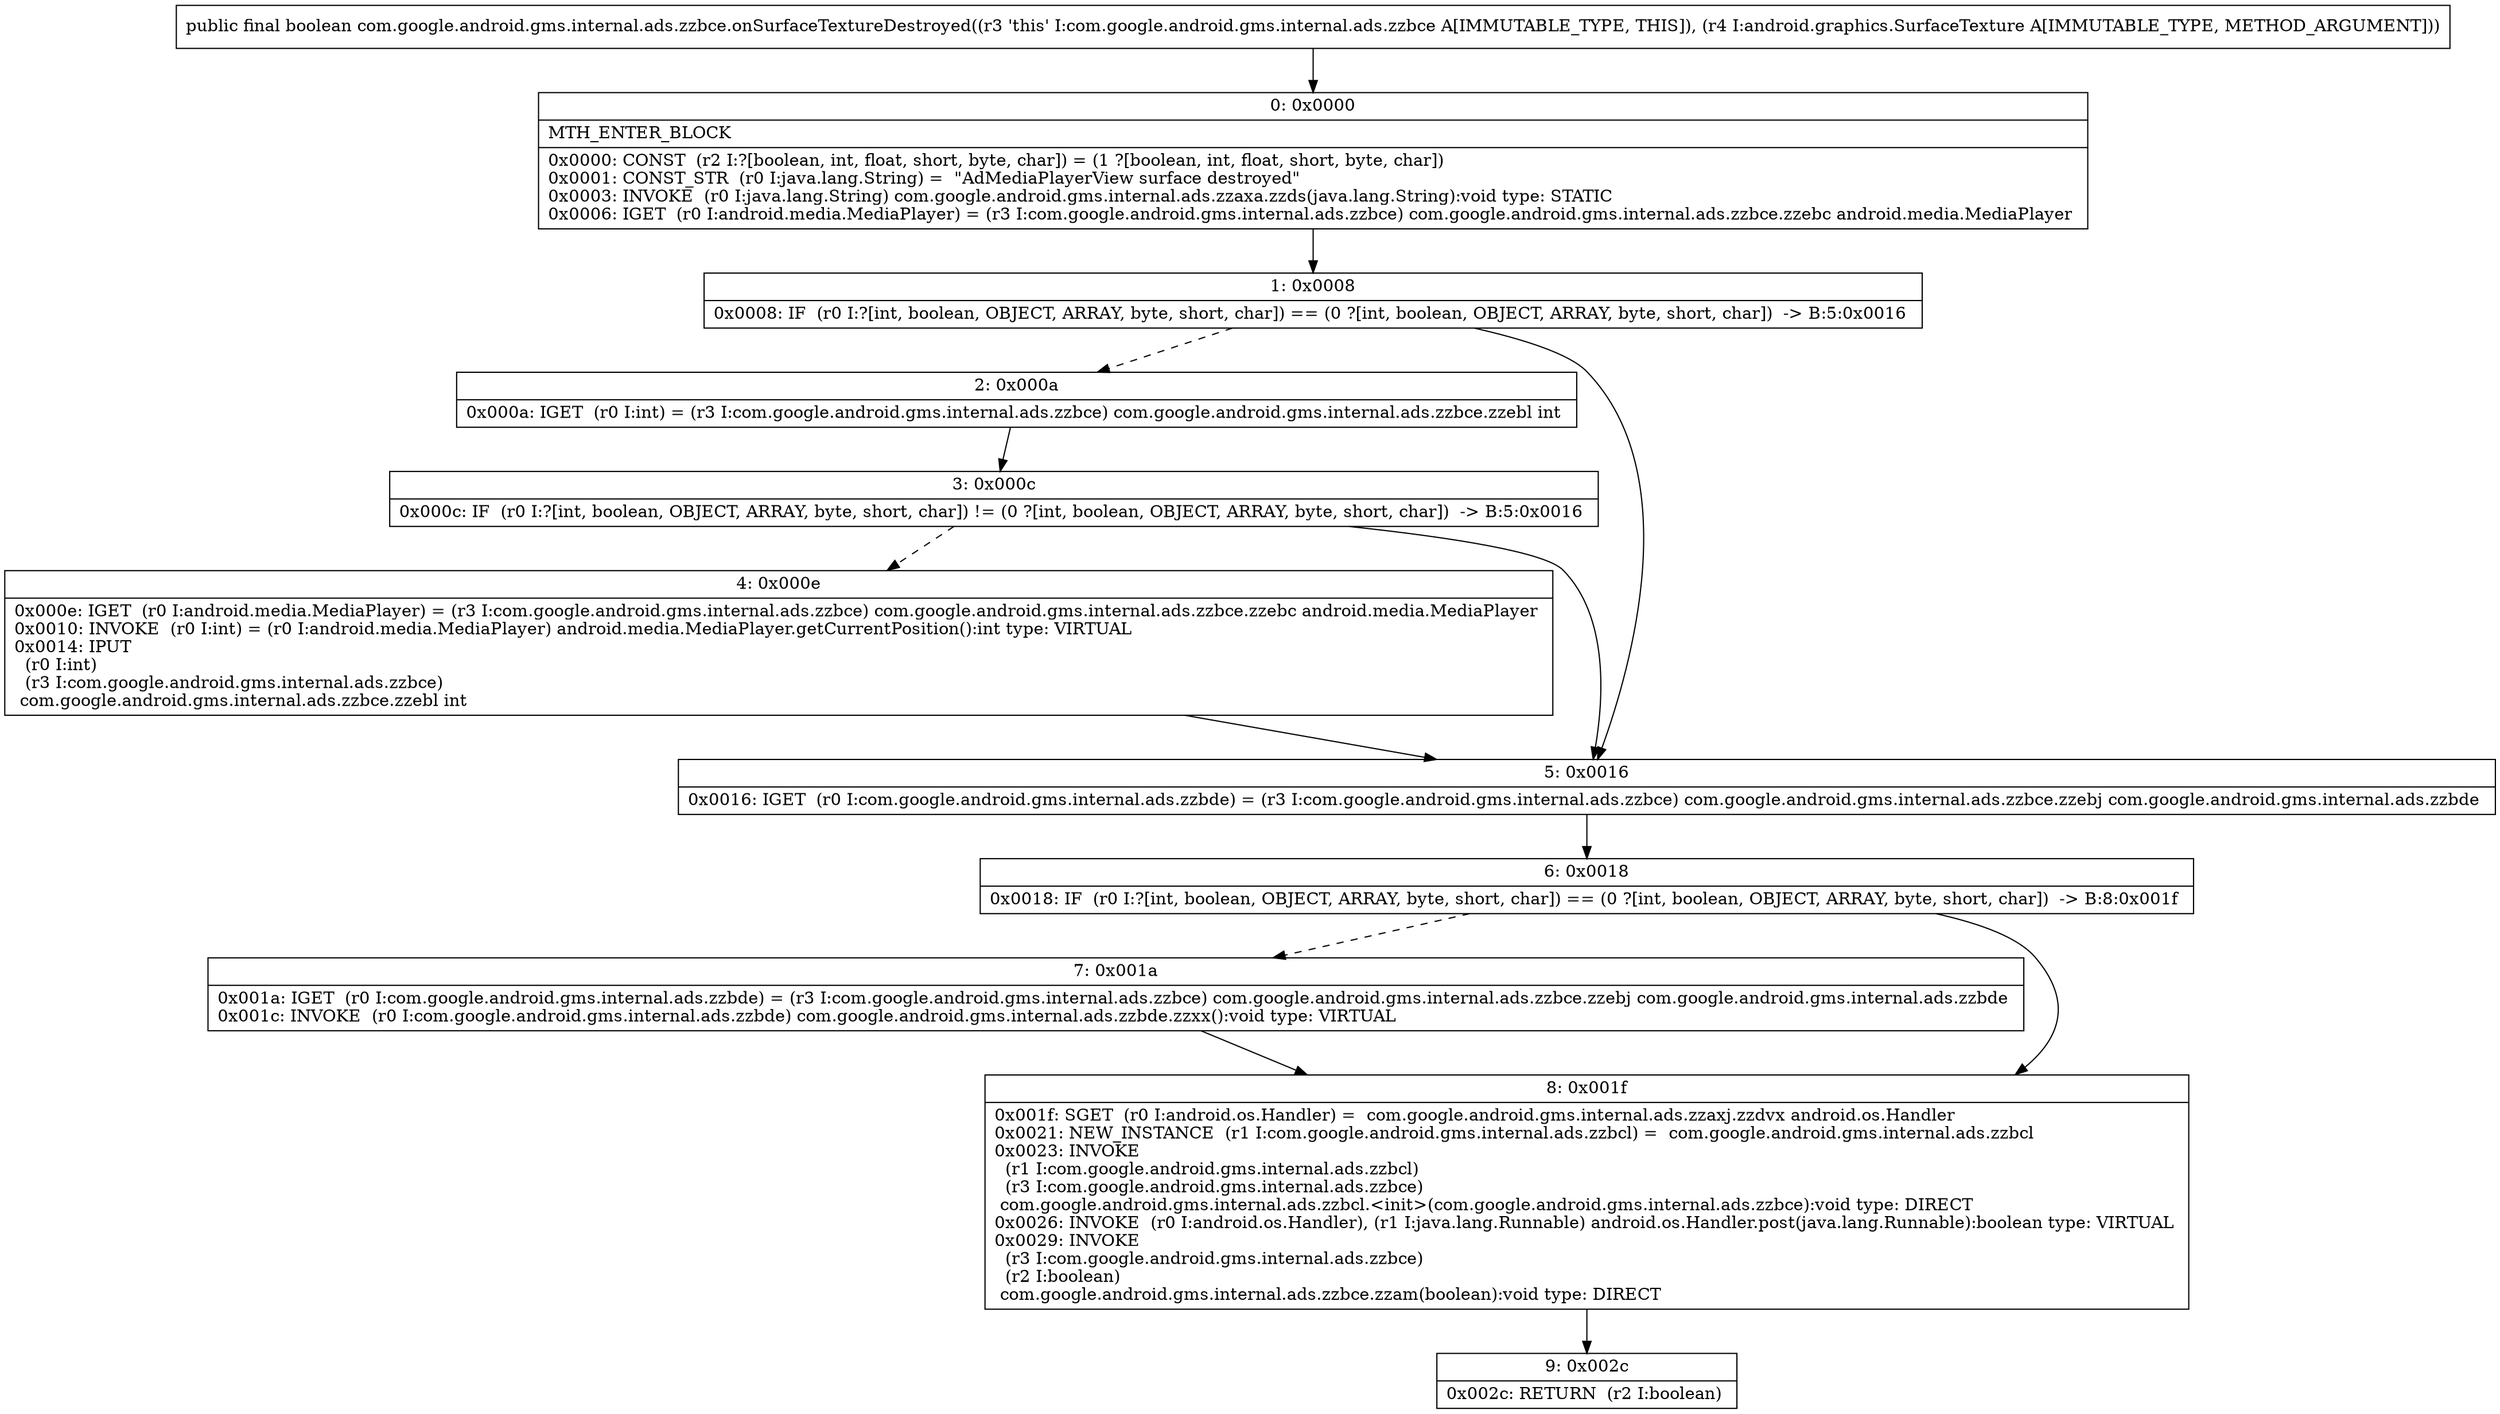 digraph "CFG forcom.google.android.gms.internal.ads.zzbce.onSurfaceTextureDestroyed(Landroid\/graphics\/SurfaceTexture;)Z" {
Node_0 [shape=record,label="{0\:\ 0x0000|MTH_ENTER_BLOCK\l|0x0000: CONST  (r2 I:?[boolean, int, float, short, byte, char]) = (1 ?[boolean, int, float, short, byte, char]) \l0x0001: CONST_STR  (r0 I:java.lang.String) =  \"AdMediaPlayerView surface destroyed\" \l0x0003: INVOKE  (r0 I:java.lang.String) com.google.android.gms.internal.ads.zzaxa.zzds(java.lang.String):void type: STATIC \l0x0006: IGET  (r0 I:android.media.MediaPlayer) = (r3 I:com.google.android.gms.internal.ads.zzbce) com.google.android.gms.internal.ads.zzbce.zzebc android.media.MediaPlayer \l}"];
Node_1 [shape=record,label="{1\:\ 0x0008|0x0008: IF  (r0 I:?[int, boolean, OBJECT, ARRAY, byte, short, char]) == (0 ?[int, boolean, OBJECT, ARRAY, byte, short, char])  \-\> B:5:0x0016 \l}"];
Node_2 [shape=record,label="{2\:\ 0x000a|0x000a: IGET  (r0 I:int) = (r3 I:com.google.android.gms.internal.ads.zzbce) com.google.android.gms.internal.ads.zzbce.zzebl int \l}"];
Node_3 [shape=record,label="{3\:\ 0x000c|0x000c: IF  (r0 I:?[int, boolean, OBJECT, ARRAY, byte, short, char]) != (0 ?[int, boolean, OBJECT, ARRAY, byte, short, char])  \-\> B:5:0x0016 \l}"];
Node_4 [shape=record,label="{4\:\ 0x000e|0x000e: IGET  (r0 I:android.media.MediaPlayer) = (r3 I:com.google.android.gms.internal.ads.zzbce) com.google.android.gms.internal.ads.zzbce.zzebc android.media.MediaPlayer \l0x0010: INVOKE  (r0 I:int) = (r0 I:android.media.MediaPlayer) android.media.MediaPlayer.getCurrentPosition():int type: VIRTUAL \l0x0014: IPUT  \l  (r0 I:int)\l  (r3 I:com.google.android.gms.internal.ads.zzbce)\l com.google.android.gms.internal.ads.zzbce.zzebl int \l}"];
Node_5 [shape=record,label="{5\:\ 0x0016|0x0016: IGET  (r0 I:com.google.android.gms.internal.ads.zzbde) = (r3 I:com.google.android.gms.internal.ads.zzbce) com.google.android.gms.internal.ads.zzbce.zzebj com.google.android.gms.internal.ads.zzbde \l}"];
Node_6 [shape=record,label="{6\:\ 0x0018|0x0018: IF  (r0 I:?[int, boolean, OBJECT, ARRAY, byte, short, char]) == (0 ?[int, boolean, OBJECT, ARRAY, byte, short, char])  \-\> B:8:0x001f \l}"];
Node_7 [shape=record,label="{7\:\ 0x001a|0x001a: IGET  (r0 I:com.google.android.gms.internal.ads.zzbde) = (r3 I:com.google.android.gms.internal.ads.zzbce) com.google.android.gms.internal.ads.zzbce.zzebj com.google.android.gms.internal.ads.zzbde \l0x001c: INVOKE  (r0 I:com.google.android.gms.internal.ads.zzbde) com.google.android.gms.internal.ads.zzbde.zzxx():void type: VIRTUAL \l}"];
Node_8 [shape=record,label="{8\:\ 0x001f|0x001f: SGET  (r0 I:android.os.Handler) =  com.google.android.gms.internal.ads.zzaxj.zzdvx android.os.Handler \l0x0021: NEW_INSTANCE  (r1 I:com.google.android.gms.internal.ads.zzbcl) =  com.google.android.gms.internal.ads.zzbcl \l0x0023: INVOKE  \l  (r1 I:com.google.android.gms.internal.ads.zzbcl)\l  (r3 I:com.google.android.gms.internal.ads.zzbce)\l com.google.android.gms.internal.ads.zzbcl.\<init\>(com.google.android.gms.internal.ads.zzbce):void type: DIRECT \l0x0026: INVOKE  (r0 I:android.os.Handler), (r1 I:java.lang.Runnable) android.os.Handler.post(java.lang.Runnable):boolean type: VIRTUAL \l0x0029: INVOKE  \l  (r3 I:com.google.android.gms.internal.ads.zzbce)\l  (r2 I:boolean)\l com.google.android.gms.internal.ads.zzbce.zzam(boolean):void type: DIRECT \l}"];
Node_9 [shape=record,label="{9\:\ 0x002c|0x002c: RETURN  (r2 I:boolean) \l}"];
MethodNode[shape=record,label="{public final boolean com.google.android.gms.internal.ads.zzbce.onSurfaceTextureDestroyed((r3 'this' I:com.google.android.gms.internal.ads.zzbce A[IMMUTABLE_TYPE, THIS]), (r4 I:android.graphics.SurfaceTexture A[IMMUTABLE_TYPE, METHOD_ARGUMENT])) }"];
MethodNode -> Node_0;
Node_0 -> Node_1;
Node_1 -> Node_2[style=dashed];
Node_1 -> Node_5;
Node_2 -> Node_3;
Node_3 -> Node_4[style=dashed];
Node_3 -> Node_5;
Node_4 -> Node_5;
Node_5 -> Node_6;
Node_6 -> Node_7[style=dashed];
Node_6 -> Node_8;
Node_7 -> Node_8;
Node_8 -> Node_9;
}

